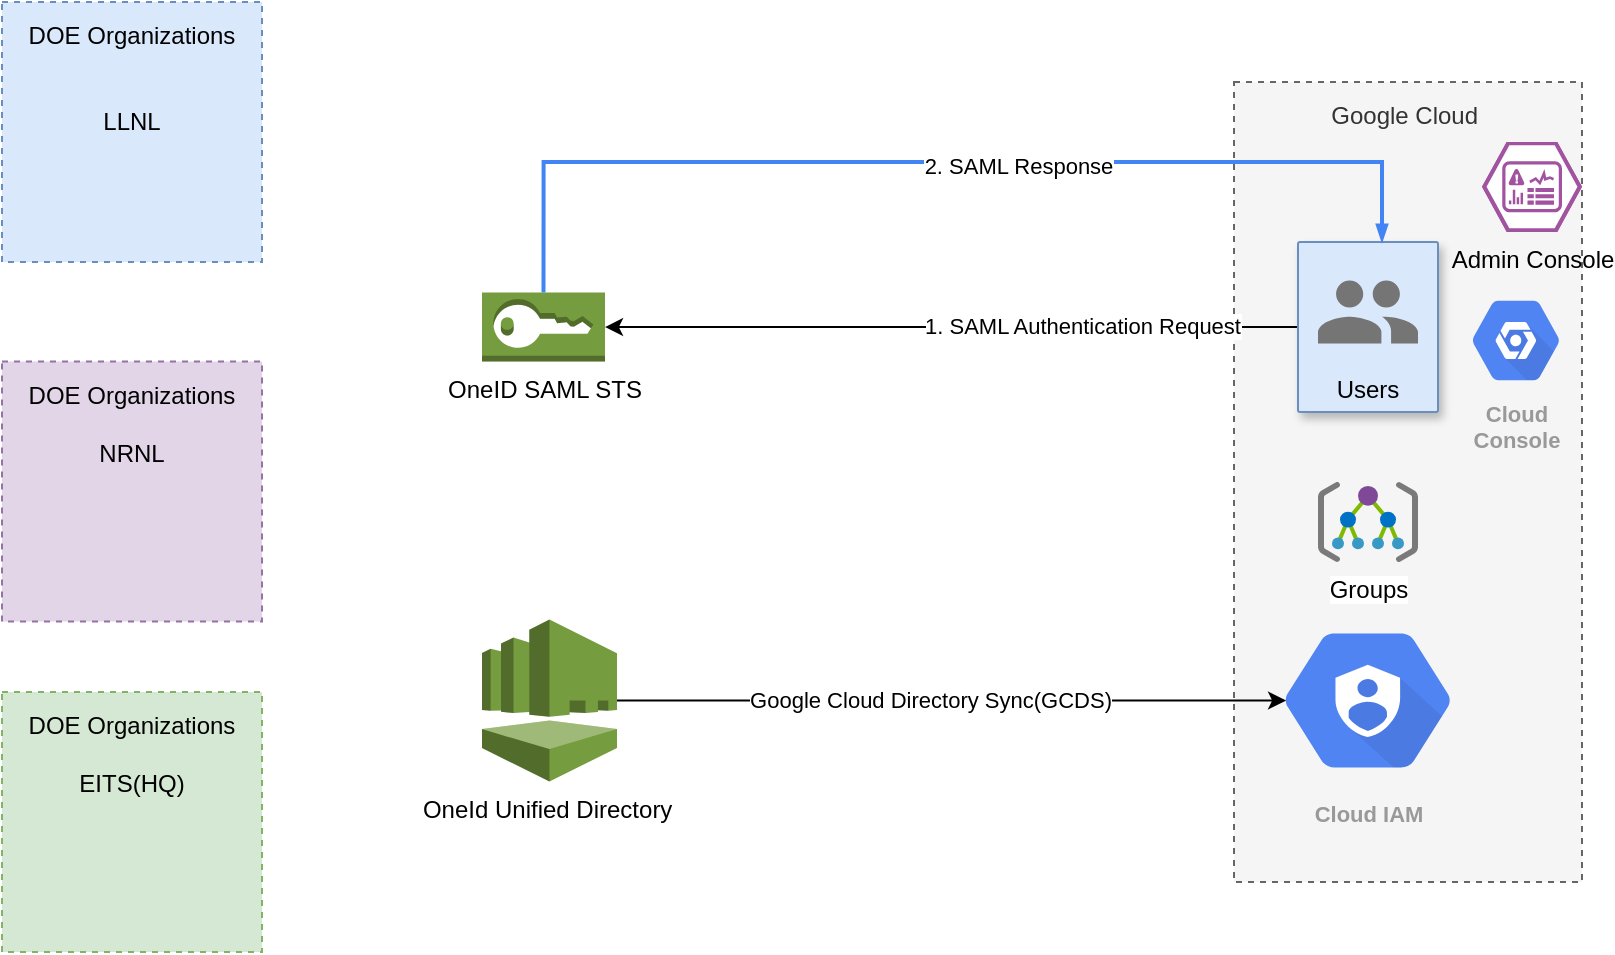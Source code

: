 <mxfile version="14.6.10" type="github"><diagram id="PAdfL6VN2EhejQQq1YbZ" name="Page-1"><mxGraphModel dx="1038" dy="545" grid="1" gridSize="10" guides="1" tooltips="1" connect="1" arrows="1" fold="1" page="1" pageScale="1" pageWidth="850" pageHeight="1100" math="0" shadow="0"><root><mxCell id="0"/><mxCell id="1" parent="0"/><mxCell id="TzUtRcMb0uJwbtIcXtYQ-21" value="Google Cloud&amp;nbsp;" style="outlineConnect=0;html=1;whiteSpace=wrap;fontSize=12;fontStyle=0;strokeColor=#666666;fillColor=#f5f5f5;verticalAlign=top;align=center;fontColor=#333333;dashed=1;spacingTop=3;" parent="1" vertex="1"><mxGeometry x="626" y="180" width="174" height="400" as="geometry"/></mxCell><mxCell id="TzUtRcMb0uJwbtIcXtYQ-1" value="Cloud IAM" style="html=1;fillColor=#5184F3;strokeColor=none;verticalAlign=top;labelPosition=center;verticalLabelPosition=bottom;align=center;spacingTop=-6;fontSize=11;fontStyle=1;fontColor=#999999;shape=mxgraph.gcp2.hexIcon;prIcon=cloud_iam" parent="1" vertex="1"><mxGeometry x="630" y="440" width="126" height="98.5" as="geometry"/></mxCell><mxCell id="TzUtRcMb0uJwbtIcXtYQ-10" style="edgeStyle=orthogonalEdgeStyle;rounded=0;orthogonalLoop=1;jettySize=auto;html=1;" parent="1" source="TzUtRcMb0uJwbtIcXtYQ-3" target="TzUtRcMb0uJwbtIcXtYQ-7" edge="1"><mxGeometry relative="1" as="geometry"/></mxCell><mxCell id="TzUtRcMb0uJwbtIcXtYQ-11" value="1. SAML Authentication Request" style="edgeLabel;html=1;align=center;verticalAlign=middle;resizable=0;points=[];" parent="TzUtRcMb0uJwbtIcXtYQ-10" vertex="1" connectable="0"><mxGeometry x="-0.376" y="-1" relative="1" as="geometry"><mxPoint as="offset"/></mxGeometry></mxCell><mxCell id="TzUtRcMb0uJwbtIcXtYQ-3" value="Users" style="strokeColor=#6c8ebf;shadow=1;strokeWidth=1;rounded=1;absoluteArcSize=1;arcSize=2;labelPosition=center;verticalLabelPosition=middle;align=center;verticalAlign=bottom;spacingLeft=0;fontSize=12;whiteSpace=wrap;spacingBottom=2;fillColor=#dae8fc;" parent="1" vertex="1"><mxGeometry x="658" y="260" width="70" height="85" as="geometry"/></mxCell><mxCell id="TzUtRcMb0uJwbtIcXtYQ-4" value="" style="dashed=0;connectable=0;html=1;fillColor=#757575;strokeColor=none;shape=mxgraph.gcp2.users;part=1;" parent="TzUtRcMb0uJwbtIcXtYQ-3" vertex="1"><mxGeometry x="0.5" width="50" height="31.5" relative="1" as="geometry"><mxPoint x="-25" y="19.25" as="offset"/></mxGeometry></mxCell><mxCell id="TzUtRcMb0uJwbtIcXtYQ-8" style="edgeStyle=orthogonalEdgeStyle;rounded=0;orthogonalLoop=1;jettySize=auto;html=1;entryX=0.175;entryY=0.5;entryDx=0;entryDy=0;entryPerimeter=0;" parent="1" source="TzUtRcMb0uJwbtIcXtYQ-6" target="TzUtRcMb0uJwbtIcXtYQ-1" edge="1"><mxGeometry relative="1" as="geometry"/></mxCell><mxCell id="TzUtRcMb0uJwbtIcXtYQ-9" value="Google Cloud Directory Sync(GCDS)" style="edgeLabel;html=1;align=center;verticalAlign=middle;resizable=0;points=[];" parent="TzUtRcMb0uJwbtIcXtYQ-8" vertex="1" connectable="0"><mxGeometry x="-0.068" y="1" relative="1" as="geometry"><mxPoint as="offset"/></mxGeometry></mxCell><mxCell id="TzUtRcMb0uJwbtIcXtYQ-6" value="OneId Unified Directory&amp;nbsp;" style="outlineConnect=0;dashed=0;verticalLabelPosition=bottom;verticalAlign=top;align=center;html=1;shape=mxgraph.aws3.directory_service;fillColor=#759C3E;gradientColor=none;" parent="1" vertex="1"><mxGeometry x="250" y="448.75" width="67.5" height="81" as="geometry"/></mxCell><mxCell id="TzUtRcMb0uJwbtIcXtYQ-7" value="OneID SAML STS" style="outlineConnect=0;dashed=0;verticalLabelPosition=bottom;verticalAlign=top;align=center;html=1;shape=mxgraph.aws3.sts;fillColor=#759C3E;gradientColor=none;" parent="1" vertex="1"><mxGeometry x="250" y="285.25" width="61.5" height="34.5" as="geometry"/></mxCell><mxCell id="TzUtRcMb0uJwbtIcXtYQ-19" value="" style="edgeStyle=orthogonalEdgeStyle;fontSize=12;html=1;endArrow=blockThin;endFill=1;rounded=0;strokeWidth=2;endSize=4;startSize=4;dashed=0;strokeColor=#4284F3;exitX=0.5;exitY=0;exitDx=0;exitDy=0;exitPerimeter=0;" parent="1" source="TzUtRcMb0uJwbtIcXtYQ-7" target="TzUtRcMb0uJwbtIcXtYQ-3" edge="1"><mxGeometry width="100" relative="1" as="geometry"><mxPoint x="420" y="260" as="sourcePoint"/><mxPoint x="520" y="260" as="targetPoint"/><Array as="points"><mxPoint x="281" y="220"/><mxPoint x="700" y="220"/></Array></mxGeometry></mxCell><mxCell id="TzUtRcMb0uJwbtIcXtYQ-20" value="2. SAML Response" style="edgeLabel;html=1;align=center;verticalAlign=middle;resizable=0;points=[];" parent="TzUtRcMb0uJwbtIcXtYQ-19" vertex="1" connectable="0"><mxGeometry x="0.153" y="-2" relative="1" as="geometry"><mxPoint as="offset"/></mxGeometry></mxCell><mxCell id="TzUtRcMb0uJwbtIcXtYQ-22" value="DOE Organizations&lt;br&gt;&lt;br&gt;&lt;br&gt;LLNL" style="outlineConnect=0;html=1;whiteSpace=wrap;fontSize=12;fontStyle=0;strokeColor=#6c8ebf;fillColor=#dae8fc;verticalAlign=top;align=center;dashed=1;spacingTop=3;" parent="1" vertex="1"><mxGeometry x="10" y="140" width="130" height="130" as="geometry"/></mxCell><mxCell id="TzUtRcMb0uJwbtIcXtYQ-23" value="DOE Organizations&lt;br&gt;&lt;br&gt;NRNL" style="outlineConnect=0;html=1;whiteSpace=wrap;fontSize=12;fontStyle=0;strokeColor=#9673a6;fillColor=#e1d5e7;verticalAlign=top;align=center;dashed=1;spacingTop=3;" parent="1" vertex="1"><mxGeometry x="10" y="319.75" width="130" height="130" as="geometry"/></mxCell><mxCell id="TzUtRcMb0uJwbtIcXtYQ-24" value="DOE Organizations&lt;br&gt;&lt;br&gt;EITS(HQ)" style="outlineConnect=0;html=1;whiteSpace=wrap;fontSize=12;fontStyle=0;strokeColor=#82b366;fillColor=#d5e8d4;verticalAlign=top;align=center;dashed=1;spacingTop=3;" parent="1" vertex="1"><mxGeometry x="10" y="485" width="130" height="130" as="geometry"/></mxCell><mxCell id="TzUtRcMb0uJwbtIcXtYQ-25" value="Groups" style="aspect=fixed;html=1;points=[];align=center;image;fontSize=12;image=img/lib/mscae/Management_Groups.svg;" parent="1" vertex="1"><mxGeometry x="668" y="380" width="50" height="40" as="geometry"/></mxCell><mxCell id="TzUtRcMb0uJwbtIcXtYQ-26" value="Cloud&#10;Console" style="html=1;fillColor=#5184F3;strokeColor=none;verticalAlign=top;labelPosition=center;verticalLabelPosition=bottom;align=center;spacingTop=-6;fontSize=11;fontStyle=1;fontColor=#999999;shape=mxgraph.gcp2.hexIcon;prIcon=placeholder" parent="1" vertex="1"><mxGeometry x="734" y="280" width="66" height="58.5" as="geometry"/></mxCell><mxCell id="TzUtRcMb0uJwbtIcXtYQ-27" value="Admin Console" style="verticalLabelPosition=bottom;html=1;fillColor=#A153A0;strokeColor=#ffffff;verticalAlign=top;align=center;points=[[0,0.5,0],[0.125,0.25,0],[0.25,0,0],[0.5,0,0],[0.75,0,0],[0.875,0.25,0],[1,0.5,0],[0.875,0.75,0],[0.75,1,0],[0.5,1,0],[0.125,0.75,0]];pointerEvents=1;shape=mxgraph.cisco_safe.compositeIcon;bgIcon=mxgraph.cisco_safe.design.blank_device;resIcon=mxgraph.cisco_safe.design.mgmt_console_2;" parent="1" vertex="1"><mxGeometry x="750" y="210" width="50" height="45" as="geometry"/></mxCell></root></mxGraphModel></diagram></mxfile>